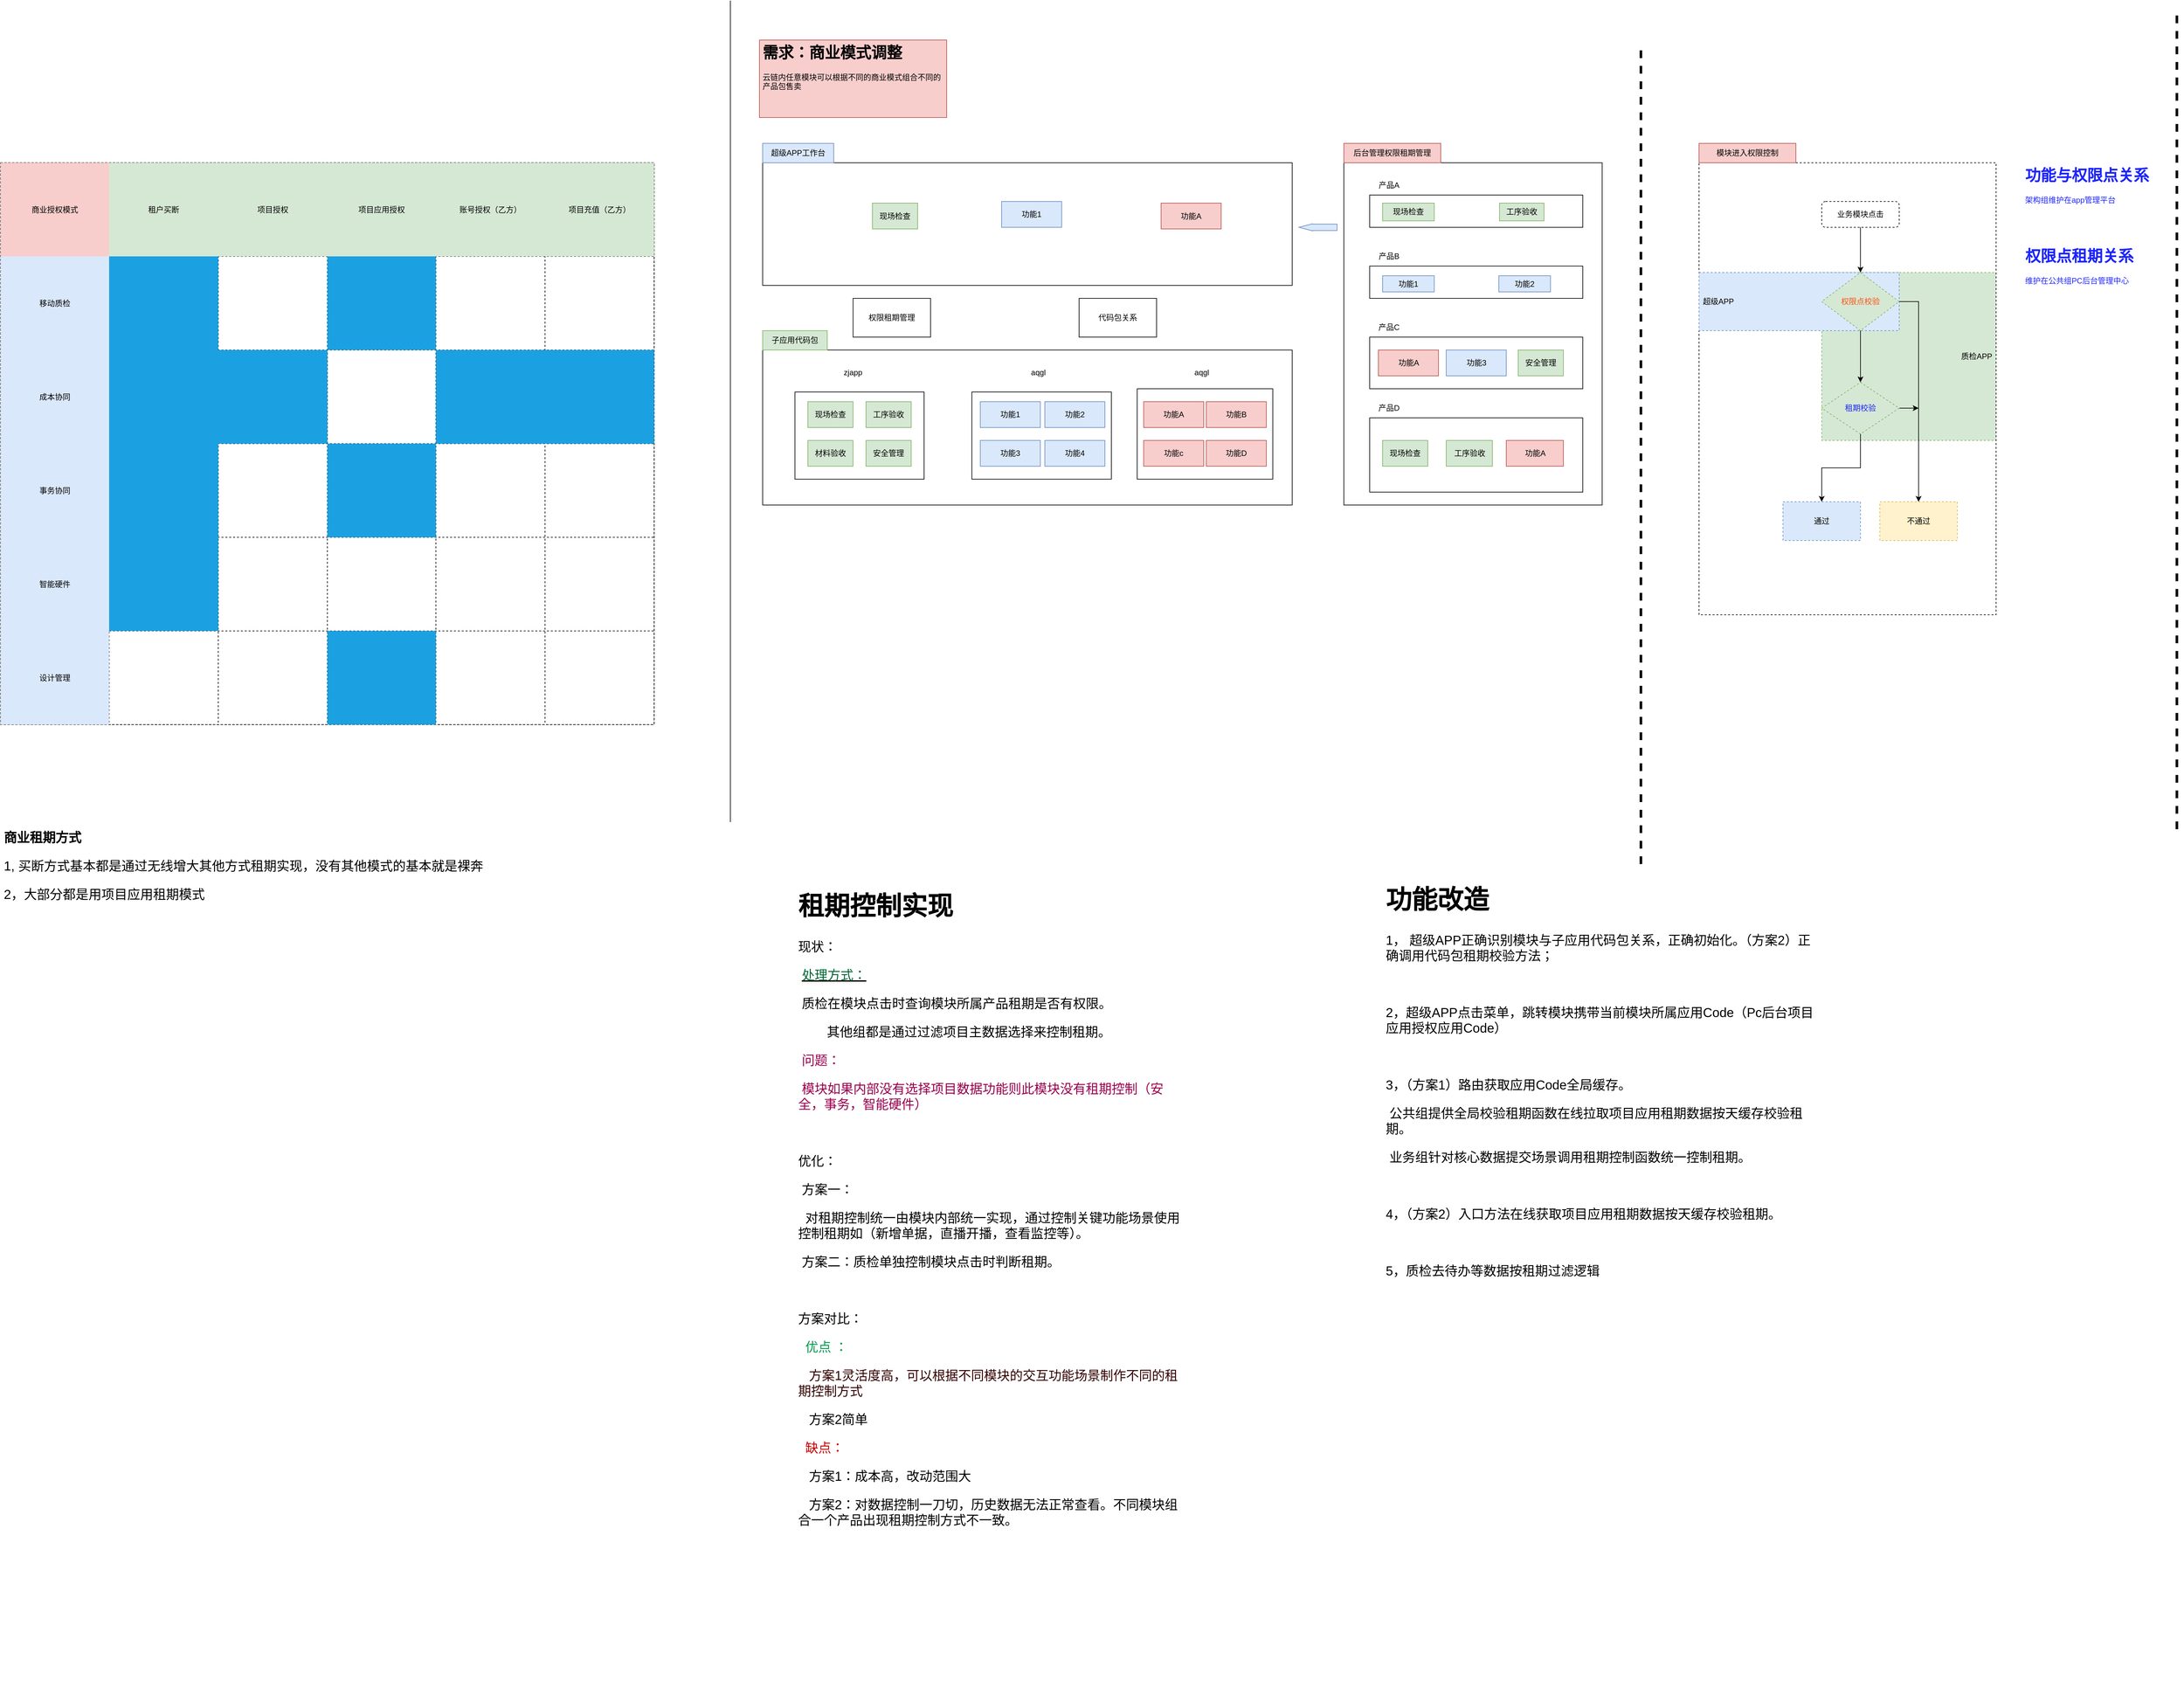 <mxfile version="20.0.1" type="github">
  <diagram id="58J7UtUzQZCF_PkD9B0w" name="Page-1">
    <mxGraphModel dx="3555" dy="2228" grid="1" gridSize="10" guides="1" tooltips="1" connect="1" arrows="1" fold="1" page="1" pageScale="1" pageWidth="827" pageHeight="1169" math="0" shadow="0">
      <root>
        <mxCell id="0" />
        <mxCell id="1" parent="0" />
        <mxCell id="WRquZUHTdEywoWlt4Oxa-1" value="" style="rounded=0;whiteSpace=wrap;html=1;fillColor=none;" parent="1" vertex="1">
          <mxGeometry x="30" y="200" width="820" height="190" as="geometry" />
        </mxCell>
        <mxCell id="WRquZUHTdEywoWlt4Oxa-2" value="" style="rounded=0;whiteSpace=wrap;html=1;fillColor=none;" parent="1" vertex="1">
          <mxGeometry x="30" y="490" width="820" height="240" as="geometry" />
        </mxCell>
        <mxCell id="WRquZUHTdEywoWlt4Oxa-3" value="超级APP工作台" style="text;html=1;strokeColor=#6c8ebf;fillColor=#dae8fc;align=center;verticalAlign=middle;whiteSpace=wrap;rounded=0;" parent="1" vertex="1">
          <mxGeometry x="30" y="170" width="110" height="30" as="geometry" />
        </mxCell>
        <mxCell id="WRquZUHTdEywoWlt4Oxa-4" value="子应用代码包" style="text;html=1;strokeColor=#82b366;fillColor=#d5e8d4;align=center;verticalAlign=middle;whiteSpace=wrap;rounded=0;" parent="1" vertex="1">
          <mxGeometry x="30" y="460" width="100" height="30" as="geometry" />
        </mxCell>
        <mxCell id="WRquZUHTdEywoWlt4Oxa-5" value="" style="rounded=0;whiteSpace=wrap;html=1;fillColor=none;" parent="1" vertex="1">
          <mxGeometry x="80" y="555" width="200" height="135" as="geometry" />
        </mxCell>
        <mxCell id="WRquZUHTdEywoWlt4Oxa-6" value="" style="rounded=0;whiteSpace=wrap;html=1;fillColor=none;" parent="1" vertex="1">
          <mxGeometry x="354" y="555" width="216" height="135" as="geometry" />
        </mxCell>
        <mxCell id="WRquZUHTdEywoWlt4Oxa-7" value="" style="rounded=0;whiteSpace=wrap;html=1;fillColor=none;" parent="1" vertex="1">
          <mxGeometry x="610" y="550" width="210" height="140" as="geometry" />
        </mxCell>
        <mxCell id="WRquZUHTdEywoWlt4Oxa-8" value="zjapp" style="text;html=1;strokeColor=none;fillColor=none;align=center;verticalAlign=middle;whiteSpace=wrap;rounded=0;" parent="1" vertex="1">
          <mxGeometry x="140" y="510" width="60" height="30" as="geometry" />
        </mxCell>
        <mxCell id="WRquZUHTdEywoWlt4Oxa-10" value="aqgl" style="text;html=1;strokeColor=none;fillColor=none;align=center;verticalAlign=middle;whiteSpace=wrap;rounded=0;" parent="1" vertex="1">
          <mxGeometry x="427" y="510" width="60" height="30" as="geometry" />
        </mxCell>
        <mxCell id="WRquZUHTdEywoWlt4Oxa-11" value="现场检查" style="rounded=0;whiteSpace=wrap;html=1;fillColor=#d5e8d4;strokeColor=#82b366;" parent="1" vertex="1">
          <mxGeometry x="100" y="570" width="70" height="40" as="geometry" />
        </mxCell>
        <mxCell id="WRquZUHTdEywoWlt4Oxa-12" value="工序验收" style="rounded=0;whiteSpace=wrap;html=1;fillColor=#d5e8d4;strokeColor=#82b366;" parent="1" vertex="1">
          <mxGeometry x="190" y="570" width="70" height="40" as="geometry" />
        </mxCell>
        <mxCell id="WRquZUHTdEywoWlt4Oxa-13" value="材料验收" style="rounded=0;whiteSpace=wrap;html=1;fillColor=#d5e8d4;strokeColor=#82b366;" parent="1" vertex="1">
          <mxGeometry x="100" y="630" width="70" height="40" as="geometry" />
        </mxCell>
        <mxCell id="WRquZUHTdEywoWlt4Oxa-14" value="安全管理" style="rounded=0;whiteSpace=wrap;html=1;fillColor=#d5e8d4;strokeColor=#82b366;" parent="1" vertex="1">
          <mxGeometry x="190" y="630" width="70" height="40" as="geometry" />
        </mxCell>
        <mxCell id="WRquZUHTdEywoWlt4Oxa-15" value="aqgl" style="text;html=1;strokeColor=none;fillColor=none;align=center;verticalAlign=middle;whiteSpace=wrap;rounded=0;" parent="1" vertex="1">
          <mxGeometry x="680" y="510" width="60" height="30" as="geometry" />
        </mxCell>
        <mxCell id="WRquZUHTdEywoWlt4Oxa-16" value="功能1" style="rounded=0;whiteSpace=wrap;html=1;fillColor=#dae8fc;strokeColor=#6c8ebf;" parent="1" vertex="1">
          <mxGeometry x="367" y="570" width="93" height="40" as="geometry" />
        </mxCell>
        <mxCell id="WRquZUHTdEywoWlt4Oxa-17" value="功能2" style="rounded=0;whiteSpace=wrap;html=1;fillColor=#dae8fc;strokeColor=#6c8ebf;" parent="1" vertex="1">
          <mxGeometry x="467" y="570" width="93" height="40" as="geometry" />
        </mxCell>
        <mxCell id="WRquZUHTdEywoWlt4Oxa-18" value="功能3" style="rounded=0;whiteSpace=wrap;html=1;fillColor=#dae8fc;strokeColor=#6c8ebf;" parent="1" vertex="1">
          <mxGeometry x="367" y="630" width="93" height="40" as="geometry" />
        </mxCell>
        <mxCell id="WRquZUHTdEywoWlt4Oxa-19" value="功能4" style="rounded=0;whiteSpace=wrap;html=1;fillColor=#dae8fc;strokeColor=#6c8ebf;" parent="1" vertex="1">
          <mxGeometry x="467" y="630" width="93" height="40" as="geometry" />
        </mxCell>
        <mxCell id="WRquZUHTdEywoWlt4Oxa-20" value="功能A" style="rounded=0;whiteSpace=wrap;html=1;fillColor=#f8cecc;strokeColor=#b85450;" parent="1" vertex="1">
          <mxGeometry x="620" y="570" width="93" height="40" as="geometry" />
        </mxCell>
        <mxCell id="WRquZUHTdEywoWlt4Oxa-21" value="功能B" style="rounded=0;whiteSpace=wrap;html=1;fillColor=#f8cecc;strokeColor=#b85450;" parent="1" vertex="1">
          <mxGeometry x="717" y="570" width="93" height="40" as="geometry" />
        </mxCell>
        <mxCell id="WRquZUHTdEywoWlt4Oxa-22" value="功能c" style="rounded=0;whiteSpace=wrap;html=1;fillColor=#f8cecc;strokeColor=#b85450;" parent="1" vertex="1">
          <mxGeometry x="620" y="630" width="93" height="40" as="geometry" />
        </mxCell>
        <mxCell id="WRquZUHTdEywoWlt4Oxa-23" value="功能D" style="rounded=0;whiteSpace=wrap;html=1;fillColor=#f8cecc;strokeColor=#b85450;" parent="1" vertex="1">
          <mxGeometry x="717" y="630" width="93" height="40" as="geometry" />
        </mxCell>
        <mxCell id="WRquZUHTdEywoWlt4Oxa-24" value="" style="rounded=0;whiteSpace=wrap;html=1;fillColor=none;" parent="1" vertex="1">
          <mxGeometry x="930" y="200" width="400" height="530" as="geometry" />
        </mxCell>
        <mxCell id="WRquZUHTdEywoWlt4Oxa-25" value="后台管理权限租期管理" style="text;html=1;strokeColor=#b85450;fillColor=#f8cecc;align=center;verticalAlign=middle;whiteSpace=wrap;rounded=0;" parent="1" vertex="1">
          <mxGeometry x="930" y="170" width="150" height="30" as="geometry" />
        </mxCell>
        <mxCell id="WRquZUHTdEywoWlt4Oxa-26" value="" style="rounded=0;whiteSpace=wrap;html=1;fillColor=none;" parent="1" vertex="1">
          <mxGeometry x="970" y="250" width="330" height="50" as="geometry" />
        </mxCell>
        <mxCell id="WRquZUHTdEywoWlt4Oxa-27" value="产品A" style="text;html=1;strokeColor=none;fillColor=none;align=center;verticalAlign=middle;whiteSpace=wrap;rounded=0;" parent="1" vertex="1">
          <mxGeometry x="970" y="220" width="60" height="30" as="geometry" />
        </mxCell>
        <mxCell id="WRquZUHTdEywoWlt4Oxa-28" value="现场检查" style="rounded=0;whiteSpace=wrap;html=1;fillColor=#d5e8d4;strokeColor=#82b366;" parent="1" vertex="1">
          <mxGeometry x="990" y="262.5" width="80" height="27.5" as="geometry" />
        </mxCell>
        <mxCell id="WRquZUHTdEywoWlt4Oxa-29" value="工序验收" style="rounded=0;whiteSpace=wrap;html=1;fillColor=#d5e8d4;strokeColor=#82b366;" parent="1" vertex="1">
          <mxGeometry x="1171" y="262.5" width="69" height="27.5" as="geometry" />
        </mxCell>
        <mxCell id="WRquZUHTdEywoWlt4Oxa-30" value="" style="rounded=0;whiteSpace=wrap;html=1;fillColor=none;" parent="1" vertex="1">
          <mxGeometry x="970" y="360" width="330" height="50" as="geometry" />
        </mxCell>
        <mxCell id="WRquZUHTdEywoWlt4Oxa-31" value="产品B" style="text;html=1;strokeColor=none;fillColor=none;align=center;verticalAlign=middle;whiteSpace=wrap;rounded=0;" parent="1" vertex="1">
          <mxGeometry x="970" y="330" width="60" height="30" as="geometry" />
        </mxCell>
        <mxCell id="WRquZUHTdEywoWlt4Oxa-33" value="功能1" style="rounded=0;whiteSpace=wrap;html=1;fillColor=#dae8fc;strokeColor=#6c8ebf;" parent="1" vertex="1">
          <mxGeometry x="990" y="375" width="80" height="25" as="geometry" />
        </mxCell>
        <mxCell id="WRquZUHTdEywoWlt4Oxa-34" value="功能2" style="rounded=0;whiteSpace=wrap;html=1;fillColor=#dae8fc;strokeColor=#6c8ebf;" parent="1" vertex="1">
          <mxGeometry x="1170" y="375" width="80" height="25" as="geometry" />
        </mxCell>
        <mxCell id="WRquZUHTdEywoWlt4Oxa-35" value="" style="rounded=0;whiteSpace=wrap;html=1;fillColor=none;" parent="1" vertex="1">
          <mxGeometry x="970" y="470" width="330" height="80" as="geometry" />
        </mxCell>
        <mxCell id="WRquZUHTdEywoWlt4Oxa-36" value="产品C" style="text;html=1;strokeColor=none;fillColor=none;align=center;verticalAlign=middle;whiteSpace=wrap;rounded=0;" parent="1" vertex="1">
          <mxGeometry x="970" y="440" width="60" height="30" as="geometry" />
        </mxCell>
        <mxCell id="WRquZUHTdEywoWlt4Oxa-37" value="功能A" style="rounded=0;whiteSpace=wrap;html=1;fillColor=#f8cecc;strokeColor=#b85450;" parent="1" vertex="1">
          <mxGeometry x="983.5" y="490" width="93" height="40" as="geometry" />
        </mxCell>
        <mxCell id="WRquZUHTdEywoWlt4Oxa-38" value="功能3" style="rounded=0;whiteSpace=wrap;html=1;fillColor=#dae8fc;strokeColor=#6c8ebf;" parent="1" vertex="1">
          <mxGeometry x="1088.5" y="490" width="93" height="40" as="geometry" />
        </mxCell>
        <mxCell id="WRquZUHTdEywoWlt4Oxa-39" value="安全管理" style="rounded=0;whiteSpace=wrap;html=1;fillColor=#d5e8d4;strokeColor=#82b366;" parent="1" vertex="1">
          <mxGeometry x="1200" y="490" width="70" height="40" as="geometry" />
        </mxCell>
        <mxCell id="WRquZUHTdEywoWlt4Oxa-40" value="" style="rounded=0;whiteSpace=wrap;html=1;fillColor=none;" parent="1" vertex="1">
          <mxGeometry x="970" y="595" width="330" height="115" as="geometry" />
        </mxCell>
        <mxCell id="WRquZUHTdEywoWlt4Oxa-41" value="产品D" style="text;html=1;strokeColor=none;fillColor=none;align=center;verticalAlign=middle;whiteSpace=wrap;rounded=0;" parent="1" vertex="1">
          <mxGeometry x="970" y="565" width="60" height="30" as="geometry" />
        </mxCell>
        <mxCell id="WRquZUHTdEywoWlt4Oxa-42" value="现场检查" style="rounded=0;whiteSpace=wrap;html=1;fillColor=#d5e8d4;strokeColor=#82b366;" parent="1" vertex="1">
          <mxGeometry x="990" y="630" width="70" height="40" as="geometry" />
        </mxCell>
        <mxCell id="WRquZUHTdEywoWlt4Oxa-43" value="工序验收" style="rounded=0;whiteSpace=wrap;html=1;fillColor=#d5e8d4;strokeColor=#82b366;" parent="1" vertex="1">
          <mxGeometry x="1088.5" y="630" width="71.5" height="40" as="geometry" />
        </mxCell>
        <mxCell id="WRquZUHTdEywoWlt4Oxa-44" value="功能A" style="rounded=0;whiteSpace=wrap;html=1;fillColor=#f8cecc;strokeColor=#b85450;" parent="1" vertex="1">
          <mxGeometry x="1181.5" y="630" width="88.5" height="40" as="geometry" />
        </mxCell>
        <mxCell id="WRquZUHTdEywoWlt4Oxa-45" value="权限租期管理" style="rounded=0;whiteSpace=wrap;html=1;fillColor=none;" parent="1" vertex="1">
          <mxGeometry x="170" y="410" width="120" height="60" as="geometry" />
        </mxCell>
        <mxCell id="WRquZUHTdEywoWlt4Oxa-46" value="代码包关系" style="rounded=0;whiteSpace=wrap;html=1;fillColor=none;" parent="1" vertex="1">
          <mxGeometry x="520" y="410" width="120" height="60" as="geometry" />
        </mxCell>
        <mxCell id="GMOqWqYyxA2CYEvHgloC-14" value="&lt;h1&gt;功能与权限点关系&lt;/h1&gt;&lt;p&gt;架构组维护在app管理平台&lt;/p&gt;" style="text;html=1;strokeColor=none;fillColor=none;spacing=5;spacingTop=-20;whiteSpace=wrap;overflow=hidden;rounded=0;dashed=1;fontColor=#1C24FF;" parent="1" vertex="1">
          <mxGeometry x="1980" y="200" width="250" height="120" as="geometry" />
        </mxCell>
        <mxCell id="GMOqWqYyxA2CYEvHgloC-15" value="&lt;h1&gt;权限点租期关系&lt;/h1&gt;&lt;p&gt;维护在公共组PC后台管理中心&lt;/p&gt;" style="text;html=1;strokeColor=none;fillColor=none;spacing=5;spacingTop=-20;whiteSpace=wrap;overflow=hidden;rounded=0;dashed=1;fontColor=#1C24FF;" parent="1" vertex="1">
          <mxGeometry x="1980" y="325" width="250" height="120" as="geometry" />
        </mxCell>
        <mxCell id="MbF_tQ219azOvAXxZ7R1-2" value="&lt;h1&gt;需求：商业模式调整&lt;/h1&gt;&lt;p&gt;云链内任意模块可以根据不同的商业模式组合不同的产品包售卖&lt;/p&gt;" style="text;html=1;strokeColor=#b85450;fillColor=#f8cecc;spacing=5;spacingTop=-20;whiteSpace=wrap;overflow=hidden;rounded=0;" vertex="1" parent="1">
          <mxGeometry x="25" y="10" width="290" height="120" as="geometry" />
        </mxCell>
        <mxCell id="MbF_tQ219azOvAXxZ7R1-3" value="" style="endArrow=none;html=1;rounded=0;" edge="1" parent="1">
          <mxGeometry width="50" height="50" relative="1" as="geometry">
            <mxPoint x="-20" y="1221" as="sourcePoint" />
            <mxPoint x="-20" y="-51" as="targetPoint" />
          </mxGeometry>
        </mxCell>
        <mxCell id="MbF_tQ219azOvAXxZ7R1-4" value="现场检查" style="rounded=0;whiteSpace=wrap;html=1;fillColor=#d5e8d4;strokeColor=#82b366;" vertex="1" parent="1">
          <mxGeometry x="200" y="262.5" width="70" height="40" as="geometry" />
        </mxCell>
        <mxCell id="MbF_tQ219azOvAXxZ7R1-5" value="功能1" style="rounded=0;whiteSpace=wrap;html=1;fillColor=#dae8fc;strokeColor=#6c8ebf;" vertex="1" parent="1">
          <mxGeometry x="400" y="260" width="93" height="40" as="geometry" />
        </mxCell>
        <mxCell id="MbF_tQ219azOvAXxZ7R1-6" value="功能A" style="rounded=0;whiteSpace=wrap;html=1;fillColor=#f8cecc;strokeColor=#b85450;" vertex="1" parent="1">
          <mxGeometry x="647" y="262.5" width="93" height="40" as="geometry" />
        </mxCell>
        <mxCell id="MbF_tQ219azOvAXxZ7R1-7" value="" style="shape=flexArrow;endArrow=classic;html=1;rounded=0;endWidth=0;endSize=6.67;fillColor=#dae8fc;strokeColor=#6c8ebf;" edge="1" parent="1">
          <mxGeometry width="50" height="50" relative="1" as="geometry">
            <mxPoint x="920" y="300" as="sourcePoint" />
            <mxPoint x="860" y="300" as="targetPoint" />
          </mxGeometry>
        </mxCell>
        <mxCell id="MbF_tQ219azOvAXxZ7R1-8" value="" style="group" vertex="1" connectable="0" parent="1">
          <mxGeometry x="1500" y="200" width="460" height="700" as="geometry" />
        </mxCell>
        <mxCell id="MbF_tQ219azOvAXxZ7R1-18" value="" style="rounded=0;whiteSpace=wrap;html=1;dashed=1;fillColor=#d5e8d4;strokeColor=#82b366;" vertex="1" parent="MbF_tQ219azOvAXxZ7R1-8">
          <mxGeometry x="170" y="170" width="270" height="260" as="geometry" />
        </mxCell>
        <mxCell id="GMOqWqYyxA2CYEvHgloC-1" value="" style="rounded=0;whiteSpace=wrap;html=1;dashed=1;fillColor=none;" parent="MbF_tQ219azOvAXxZ7R1-8" vertex="1">
          <mxGeometry x="-20" width="460" height="700" as="geometry" />
        </mxCell>
        <mxCell id="MbF_tQ219azOvAXxZ7R1-16" value="" style="rounded=0;whiteSpace=wrap;html=1;dashed=1;fillColor=#dae8fc;strokeColor=#6c8ebf;" vertex="1" parent="MbF_tQ219azOvAXxZ7R1-8">
          <mxGeometry x="-20" y="170" width="310" height="90" as="geometry" />
        </mxCell>
        <mxCell id="GMOqWqYyxA2CYEvHgloC-2" value="业务模块点击" style="rounded=1;whiteSpace=wrap;html=1;dashed=1;fillColor=none;" parent="MbF_tQ219azOvAXxZ7R1-8" vertex="1">
          <mxGeometry x="170" y="60" width="120" height="40" as="geometry" />
        </mxCell>
        <mxCell id="GMOqWqYyxA2CYEvHgloC-3" value="权限点校验" style="rhombus;whiteSpace=wrap;html=1;dashed=1;fillColor=#d5e8d4;strokeColor=#82b366;fontColor=#FF5112;" parent="MbF_tQ219azOvAXxZ7R1-8" vertex="1">
          <mxGeometry x="170" y="170" width="120" height="90" as="geometry" />
        </mxCell>
        <mxCell id="GMOqWqYyxA2CYEvHgloC-7" style="edgeStyle=orthogonalEdgeStyle;rounded=0;orthogonalLoop=1;jettySize=auto;html=1;fontColor=#1C24FF;" parent="MbF_tQ219azOvAXxZ7R1-8" source="GMOqWqYyxA2CYEvHgloC-2" target="GMOqWqYyxA2CYEvHgloC-3" edge="1">
          <mxGeometry relative="1" as="geometry" />
        </mxCell>
        <mxCell id="GMOqWqYyxA2CYEvHgloC-12" style="edgeStyle=orthogonalEdgeStyle;rounded=0;orthogonalLoop=1;jettySize=auto;html=1;fontColor=#1C24FF;" parent="MbF_tQ219azOvAXxZ7R1-8" source="GMOqWqYyxA2CYEvHgloC-4" edge="1">
          <mxGeometry relative="1" as="geometry">
            <mxPoint x="320" y="380" as="targetPoint" />
          </mxGeometry>
        </mxCell>
        <mxCell id="GMOqWqYyxA2CYEvHgloC-4" value="租期校验" style="rhombus;whiteSpace=wrap;html=1;dashed=1;fillColor=#d5e8d4;strokeColor=#82b366;fontColor=#1C24FF;" parent="MbF_tQ219azOvAXxZ7R1-8" vertex="1">
          <mxGeometry x="170" y="340" width="120" height="80" as="geometry" />
        </mxCell>
        <mxCell id="GMOqWqYyxA2CYEvHgloC-11" style="edgeStyle=orthogonalEdgeStyle;rounded=0;orthogonalLoop=1;jettySize=auto;html=1;fontColor=#1C24FF;" parent="MbF_tQ219azOvAXxZ7R1-8" source="GMOqWqYyxA2CYEvHgloC-3" target="GMOqWqYyxA2CYEvHgloC-4" edge="1">
          <mxGeometry relative="1" as="geometry" />
        </mxCell>
        <mxCell id="GMOqWqYyxA2CYEvHgloC-5" value="通过" style="rounded=0;whiteSpace=wrap;html=1;dashed=1;fillColor=#dae8fc;strokeColor=#6c8ebf;" parent="MbF_tQ219azOvAXxZ7R1-8" vertex="1">
          <mxGeometry x="110" y="525" width="120" height="60" as="geometry" />
        </mxCell>
        <mxCell id="GMOqWqYyxA2CYEvHgloC-13" style="edgeStyle=orthogonalEdgeStyle;rounded=0;orthogonalLoop=1;jettySize=auto;html=1;entryX=0.5;entryY=0;entryDx=0;entryDy=0;fontColor=#1C24FF;" parent="MbF_tQ219azOvAXxZ7R1-8" source="GMOqWqYyxA2CYEvHgloC-4" target="GMOqWqYyxA2CYEvHgloC-5" edge="1">
          <mxGeometry relative="1" as="geometry" />
        </mxCell>
        <mxCell id="GMOqWqYyxA2CYEvHgloC-6" value="不通过" style="rounded=0;whiteSpace=wrap;html=1;dashed=1;fillColor=#fff2cc;strokeColor=#d6b656;" parent="MbF_tQ219azOvAXxZ7R1-8" vertex="1">
          <mxGeometry x="260" y="525" width="120" height="60" as="geometry" />
        </mxCell>
        <mxCell id="GMOqWqYyxA2CYEvHgloC-10" style="edgeStyle=orthogonalEdgeStyle;rounded=0;orthogonalLoop=1;jettySize=auto;html=1;entryX=0.5;entryY=0;entryDx=0;entryDy=0;fontColor=#1C24FF;exitX=1;exitY=0.5;exitDx=0;exitDy=0;" parent="MbF_tQ219azOvAXxZ7R1-8" source="GMOqWqYyxA2CYEvHgloC-3" target="GMOqWqYyxA2CYEvHgloC-6" edge="1">
          <mxGeometry relative="1" as="geometry">
            <Array as="points">
              <mxPoint x="320" y="215" />
            </Array>
          </mxGeometry>
        </mxCell>
        <mxCell id="MbF_tQ219azOvAXxZ7R1-19" value="质检APP" style="text;html=1;strokeColor=none;fillColor=none;align=center;verticalAlign=middle;whiteSpace=wrap;rounded=0;dashed=1;" vertex="1" parent="MbF_tQ219azOvAXxZ7R1-8">
          <mxGeometry x="380" y="285" width="60" height="30" as="geometry" />
        </mxCell>
        <mxCell id="MbF_tQ219azOvAXxZ7R1-9" value="" style="endArrow=none;html=1;rounded=0;strokeWidth=4;dashed=1;" edge="1" parent="1">
          <mxGeometry width="50" height="50" relative="1" as="geometry">
            <mxPoint x="1390" y="1286" as="sourcePoint" />
            <mxPoint x="1390" y="14" as="targetPoint" />
          </mxGeometry>
        </mxCell>
        <mxCell id="MbF_tQ219azOvAXxZ7R1-10" value="模块进入权限控制" style="text;html=1;strokeColor=#b85450;fillColor=#f8cecc;align=center;verticalAlign=middle;whiteSpace=wrap;rounded=0;" vertex="1" parent="1">
          <mxGeometry x="1480" y="170" width="150" height="30" as="geometry" />
        </mxCell>
        <mxCell id="MbF_tQ219azOvAXxZ7R1-11" value="" style="endArrow=none;html=1;rounded=0;strokeWidth=4;dashed=1;" edge="1" parent="1">
          <mxGeometry width="50" height="50" relative="1" as="geometry">
            <mxPoint x="2220" y="1232" as="sourcePoint" />
            <mxPoint x="2220" y="-40" as="targetPoint" />
          </mxGeometry>
        </mxCell>
        <mxCell id="MbF_tQ219azOvAXxZ7R1-17" value="超级APP" style="text;html=1;strokeColor=none;fillColor=none;align=center;verticalAlign=middle;whiteSpace=wrap;rounded=0;dashed=1;" vertex="1" parent="1">
          <mxGeometry x="1480" y="400" width="60" height="30" as="geometry" />
        </mxCell>
        <mxCell id="MbF_tQ219azOvAXxZ7R1-109" value="" style="shape=table;startSize=0;container=1;collapsible=0;childLayout=tableLayout;dashed=1;fillColor=none;" vertex="1" parent="1">
          <mxGeometry x="-1150" y="200" width="1012" height="870" as="geometry" />
        </mxCell>
        <mxCell id="MbF_tQ219azOvAXxZ7R1-110" value="" style="shape=tableRow;horizontal=0;startSize=0;swimlaneHead=0;swimlaneBody=0;top=0;left=0;bottom=0;right=0;collapsible=0;dropTarget=0;fillColor=none;points=[[0,0.5],[1,0.5]];portConstraint=eastwest;dashed=1;" vertex="1" parent="MbF_tQ219azOvAXxZ7R1-109">
          <mxGeometry width="1012" height="145" as="geometry" />
        </mxCell>
        <mxCell id="MbF_tQ219azOvAXxZ7R1-111" value="商业授权模式" style="shape=partialRectangle;html=1;whiteSpace=wrap;connectable=0;overflow=hidden;fillColor=#f8cecc;top=0;left=0;bottom=0;right=0;pointerEvents=1;dashed=1;strokeColor=#b85450;" vertex="1" parent="MbF_tQ219azOvAXxZ7R1-110">
          <mxGeometry width="168" height="145" as="geometry">
            <mxRectangle width="168" height="145" as="alternateBounds" />
          </mxGeometry>
        </mxCell>
        <mxCell id="MbF_tQ219azOvAXxZ7R1-112" value="租户买断" style="shape=partialRectangle;html=1;whiteSpace=wrap;connectable=0;overflow=hidden;fillColor=#d5e8d4;top=0;left=0;bottom=0;right=0;pointerEvents=1;dashed=1;strokeColor=#82b366;" vertex="1" parent="MbF_tQ219azOvAXxZ7R1-110">
          <mxGeometry x="168" width="169" height="145" as="geometry">
            <mxRectangle width="169" height="145" as="alternateBounds" />
          </mxGeometry>
        </mxCell>
        <mxCell id="MbF_tQ219azOvAXxZ7R1-113" value="项目授权" style="shape=partialRectangle;html=1;whiteSpace=wrap;connectable=0;overflow=hidden;fillColor=#d5e8d4;top=0;left=0;bottom=0;right=0;pointerEvents=1;dashed=1;strokeColor=#82b366;" vertex="1" parent="MbF_tQ219azOvAXxZ7R1-110">
          <mxGeometry x="337" width="169" height="145" as="geometry">
            <mxRectangle width="169" height="145" as="alternateBounds" />
          </mxGeometry>
        </mxCell>
        <mxCell id="MbF_tQ219azOvAXxZ7R1-114" value="项目应用授权" style="shape=partialRectangle;html=1;whiteSpace=wrap;connectable=0;overflow=hidden;fillColor=#d5e8d4;top=0;left=0;bottom=0;right=0;pointerEvents=1;dashed=1;strokeColor=#82b366;" vertex="1" parent="MbF_tQ219azOvAXxZ7R1-110">
          <mxGeometry x="506" width="168" height="145" as="geometry">
            <mxRectangle width="168" height="145" as="alternateBounds" />
          </mxGeometry>
        </mxCell>
        <mxCell id="MbF_tQ219azOvAXxZ7R1-217" value="账号授权（乙方）" style="shape=partialRectangle;html=1;whiteSpace=wrap;connectable=0;overflow=hidden;fillColor=#d5e8d4;top=0;left=0;bottom=0;right=0;pointerEvents=1;dashed=1;strokeColor=#82b366;" vertex="1" parent="MbF_tQ219azOvAXxZ7R1-110">
          <mxGeometry x="674" width="169" height="145" as="geometry">
            <mxRectangle width="169" height="145" as="alternateBounds" />
          </mxGeometry>
        </mxCell>
        <mxCell id="MbF_tQ219azOvAXxZ7R1-115" value="项目充值（乙方）" style="shape=partialRectangle;html=1;whiteSpace=wrap;connectable=0;overflow=hidden;fillColor=#d5e8d4;top=0;left=0;bottom=0;right=0;pointerEvents=1;dashed=1;strokeColor=#82b366;" vertex="1" parent="MbF_tQ219azOvAXxZ7R1-110">
          <mxGeometry x="843" width="169" height="145" as="geometry">
            <mxRectangle width="169" height="145" as="alternateBounds" />
          </mxGeometry>
        </mxCell>
        <mxCell id="MbF_tQ219azOvAXxZ7R1-117" value="" style="shape=tableRow;horizontal=0;startSize=0;swimlaneHead=0;swimlaneBody=0;top=0;left=0;bottom=0;right=0;collapsible=0;dropTarget=0;fillColor=none;points=[[0,0.5],[1,0.5]];portConstraint=eastwest;dashed=1;" vertex="1" parent="MbF_tQ219azOvAXxZ7R1-109">
          <mxGeometry y="145" width="1012" height="145" as="geometry" />
        </mxCell>
        <mxCell id="MbF_tQ219azOvAXxZ7R1-118" value="移动质检" style="shape=partialRectangle;html=1;whiteSpace=wrap;connectable=0;overflow=hidden;fillColor=#dae8fc;top=0;left=0;bottom=0;right=0;pointerEvents=1;strokeColor=#6c8ebf;" vertex="1" parent="MbF_tQ219azOvAXxZ7R1-117">
          <mxGeometry width="168" height="145" as="geometry">
            <mxRectangle width="168" height="145" as="alternateBounds" />
          </mxGeometry>
        </mxCell>
        <mxCell id="MbF_tQ219azOvAXxZ7R1-119" value="" style="shape=partialRectangle;html=1;whiteSpace=wrap;connectable=0;overflow=hidden;fillColor=#1ba1e2;top=0;left=0;bottom=0;right=0;pointerEvents=1;dashed=1;fontColor=#ffffff;strokeColor=#006EAF;" vertex="1" parent="MbF_tQ219azOvAXxZ7R1-117">
          <mxGeometry x="168" width="169" height="145" as="geometry">
            <mxRectangle width="169" height="145" as="alternateBounds" />
          </mxGeometry>
        </mxCell>
        <mxCell id="MbF_tQ219azOvAXxZ7R1-120" value="" style="shape=partialRectangle;html=1;whiteSpace=wrap;connectable=0;overflow=hidden;fillColor=none;top=0;left=0;bottom=0;right=0;pointerEvents=1;dashed=1;" vertex="1" parent="MbF_tQ219azOvAXxZ7R1-117">
          <mxGeometry x="337" width="169" height="145" as="geometry">
            <mxRectangle width="169" height="145" as="alternateBounds" />
          </mxGeometry>
        </mxCell>
        <mxCell id="MbF_tQ219azOvAXxZ7R1-121" value="" style="shape=partialRectangle;html=1;whiteSpace=wrap;connectable=0;overflow=hidden;fillColor=#1ba1e2;top=0;left=0;bottom=0;right=0;pointerEvents=1;dashed=1;fontColor=#ffffff;strokeColor=#006EAF;" vertex="1" parent="MbF_tQ219azOvAXxZ7R1-117">
          <mxGeometry x="506" width="168" height="145" as="geometry">
            <mxRectangle width="168" height="145" as="alternateBounds" />
          </mxGeometry>
        </mxCell>
        <mxCell id="MbF_tQ219azOvAXxZ7R1-218" style="shape=partialRectangle;html=1;whiteSpace=wrap;connectable=0;overflow=hidden;fillColor=none;top=0;left=0;bottom=0;right=0;pointerEvents=1;dashed=1;" vertex="1" parent="MbF_tQ219azOvAXxZ7R1-117">
          <mxGeometry x="674" width="169" height="145" as="geometry">
            <mxRectangle width="169" height="145" as="alternateBounds" />
          </mxGeometry>
        </mxCell>
        <mxCell id="MbF_tQ219azOvAXxZ7R1-122" value="" style="shape=partialRectangle;html=1;whiteSpace=wrap;connectable=0;overflow=hidden;fillColor=none;top=0;left=0;bottom=0;right=0;pointerEvents=1;dashed=1;" vertex="1" parent="MbF_tQ219azOvAXxZ7R1-117">
          <mxGeometry x="843" width="169" height="145" as="geometry">
            <mxRectangle width="169" height="145" as="alternateBounds" />
          </mxGeometry>
        </mxCell>
        <mxCell id="MbF_tQ219azOvAXxZ7R1-124" value="" style="shape=tableRow;horizontal=0;startSize=0;swimlaneHead=0;swimlaneBody=0;top=0;left=0;bottom=0;right=0;collapsible=0;dropTarget=0;fillColor=none;points=[[0,0.5],[1,0.5]];portConstraint=eastwest;dashed=1;" vertex="1" parent="MbF_tQ219azOvAXxZ7R1-109">
          <mxGeometry y="290" width="1012" height="145" as="geometry" />
        </mxCell>
        <mxCell id="MbF_tQ219azOvAXxZ7R1-125" value="成本协同" style="shape=partialRectangle;html=1;whiteSpace=wrap;connectable=0;overflow=hidden;fillColor=#dae8fc;top=0;left=0;bottom=0;right=0;pointerEvents=1;dashed=1;strokeColor=#6c8ebf;" vertex="1" parent="MbF_tQ219azOvAXxZ7R1-124">
          <mxGeometry width="168" height="145" as="geometry">
            <mxRectangle width="168" height="145" as="alternateBounds" />
          </mxGeometry>
        </mxCell>
        <mxCell id="MbF_tQ219azOvAXxZ7R1-126" value="" style="shape=partialRectangle;html=1;whiteSpace=wrap;connectable=0;overflow=hidden;fillColor=#1ba1e2;top=0;left=0;bottom=0;right=0;pointerEvents=1;dashed=1;fontColor=#ffffff;strokeColor=#006EAF;" vertex="1" parent="MbF_tQ219azOvAXxZ7R1-124">
          <mxGeometry x="168" width="169" height="145" as="geometry">
            <mxRectangle width="169" height="145" as="alternateBounds" />
          </mxGeometry>
        </mxCell>
        <mxCell id="MbF_tQ219azOvAXxZ7R1-127" value="" style="shape=partialRectangle;html=1;whiteSpace=wrap;connectable=0;overflow=hidden;fillColor=#1ba1e2;top=0;left=0;bottom=0;right=0;pointerEvents=1;dashed=1;fontColor=#ffffff;strokeColor=#006EAF;" vertex="1" parent="MbF_tQ219azOvAXxZ7R1-124">
          <mxGeometry x="337" width="169" height="145" as="geometry">
            <mxRectangle width="169" height="145" as="alternateBounds" />
          </mxGeometry>
        </mxCell>
        <mxCell id="MbF_tQ219azOvAXxZ7R1-128" value="" style="shape=partialRectangle;html=1;whiteSpace=wrap;connectable=0;overflow=hidden;fillColor=none;top=0;left=0;bottom=0;right=0;pointerEvents=1;dashed=1;" vertex="1" parent="MbF_tQ219azOvAXxZ7R1-124">
          <mxGeometry x="506" width="168" height="145" as="geometry">
            <mxRectangle width="168" height="145" as="alternateBounds" />
          </mxGeometry>
        </mxCell>
        <mxCell id="MbF_tQ219azOvAXxZ7R1-219" style="shape=partialRectangle;html=1;whiteSpace=wrap;connectable=0;overflow=hidden;fillColor=#1ba1e2;top=0;left=0;bottom=0;right=0;pointerEvents=1;dashed=1;fontColor=#ffffff;strokeColor=#006EAF;" vertex="1" parent="MbF_tQ219azOvAXxZ7R1-124">
          <mxGeometry x="674" width="169" height="145" as="geometry">
            <mxRectangle width="169" height="145" as="alternateBounds" />
          </mxGeometry>
        </mxCell>
        <mxCell id="MbF_tQ219azOvAXxZ7R1-129" value="" style="shape=partialRectangle;html=1;whiteSpace=wrap;connectable=0;overflow=hidden;fillColor=#1ba1e2;top=0;left=0;bottom=0;right=0;pointerEvents=1;dashed=1;fontColor=#ffffff;strokeColor=#006EAF;" vertex="1" parent="MbF_tQ219azOvAXxZ7R1-124">
          <mxGeometry x="843" width="169" height="145" as="geometry">
            <mxRectangle width="169" height="145" as="alternateBounds" />
          </mxGeometry>
        </mxCell>
        <mxCell id="MbF_tQ219azOvAXxZ7R1-131" value="" style="shape=tableRow;horizontal=0;startSize=0;swimlaneHead=0;swimlaneBody=0;top=0;left=0;bottom=0;right=0;collapsible=0;dropTarget=0;fillColor=none;points=[[0,0.5],[1,0.5]];portConstraint=eastwest;dashed=1;" vertex="1" parent="MbF_tQ219azOvAXxZ7R1-109">
          <mxGeometry y="435" width="1012" height="145" as="geometry" />
        </mxCell>
        <mxCell id="MbF_tQ219azOvAXxZ7R1-132" value="事务协同" style="shape=partialRectangle;html=1;whiteSpace=wrap;connectable=0;overflow=hidden;fillColor=#dae8fc;top=0;left=0;bottom=0;right=0;pointerEvents=1;dashed=1;strokeColor=#6c8ebf;" vertex="1" parent="MbF_tQ219azOvAXxZ7R1-131">
          <mxGeometry width="168" height="145" as="geometry">
            <mxRectangle width="168" height="145" as="alternateBounds" />
          </mxGeometry>
        </mxCell>
        <mxCell id="MbF_tQ219azOvAXxZ7R1-133" value="" style="shape=partialRectangle;html=1;whiteSpace=wrap;connectable=0;overflow=hidden;fillColor=#1ba1e2;top=0;left=0;bottom=0;right=0;pointerEvents=1;dashed=1;fontColor=#ffffff;strokeColor=#006EAF;" vertex="1" parent="MbF_tQ219azOvAXxZ7R1-131">
          <mxGeometry x="168" width="169" height="145" as="geometry">
            <mxRectangle width="169" height="145" as="alternateBounds" />
          </mxGeometry>
        </mxCell>
        <mxCell id="MbF_tQ219azOvAXxZ7R1-134" value="" style="shape=partialRectangle;html=1;whiteSpace=wrap;connectable=0;overflow=hidden;fillColor=none;top=0;left=0;bottom=0;right=0;pointerEvents=1;dashed=1;fontColor=#ffffff;strokeColor=#006EAF;" vertex="1" parent="MbF_tQ219azOvAXxZ7R1-131">
          <mxGeometry x="337" width="169" height="145" as="geometry">
            <mxRectangle width="169" height="145" as="alternateBounds" />
          </mxGeometry>
        </mxCell>
        <mxCell id="MbF_tQ219azOvAXxZ7R1-135" value="" style="shape=partialRectangle;html=1;whiteSpace=wrap;connectable=0;overflow=hidden;fillColor=#1ba1e2;top=0;left=0;bottom=0;right=0;pointerEvents=1;dashed=1;fontColor=#ffffff;strokeColor=#006EAF;" vertex="1" parent="MbF_tQ219azOvAXxZ7R1-131">
          <mxGeometry x="506" width="168" height="145" as="geometry">
            <mxRectangle width="168" height="145" as="alternateBounds" />
          </mxGeometry>
        </mxCell>
        <mxCell id="MbF_tQ219azOvAXxZ7R1-220" style="shape=partialRectangle;html=1;whiteSpace=wrap;connectable=0;overflow=hidden;fillColor=none;top=0;left=0;bottom=0;right=0;pointerEvents=1;dashed=1;" vertex="1" parent="MbF_tQ219azOvAXxZ7R1-131">
          <mxGeometry x="674" width="169" height="145" as="geometry">
            <mxRectangle width="169" height="145" as="alternateBounds" />
          </mxGeometry>
        </mxCell>
        <mxCell id="MbF_tQ219azOvAXxZ7R1-136" value="" style="shape=partialRectangle;html=1;whiteSpace=wrap;connectable=0;overflow=hidden;fillColor=none;top=0;left=0;bottom=0;right=0;pointerEvents=1;dashed=1;" vertex="1" parent="MbF_tQ219azOvAXxZ7R1-131">
          <mxGeometry x="843" width="169" height="145" as="geometry">
            <mxRectangle width="169" height="145" as="alternateBounds" />
          </mxGeometry>
        </mxCell>
        <mxCell id="MbF_tQ219azOvAXxZ7R1-138" value="" style="shape=tableRow;horizontal=0;startSize=0;swimlaneHead=0;swimlaneBody=0;top=0;left=0;bottom=0;right=0;collapsible=0;dropTarget=0;fillColor=none;points=[[0,0.5],[1,0.5]];portConstraint=eastwest;dashed=1;" vertex="1" parent="MbF_tQ219azOvAXxZ7R1-109">
          <mxGeometry y="580" width="1012" height="145" as="geometry" />
        </mxCell>
        <mxCell id="MbF_tQ219azOvAXxZ7R1-139" value="智能硬件" style="shape=partialRectangle;html=1;whiteSpace=wrap;connectable=0;overflow=hidden;fillColor=#dae8fc;top=0;left=0;bottom=0;right=0;pointerEvents=1;dashed=1;strokeColor=#6c8ebf;" vertex="1" parent="MbF_tQ219azOvAXxZ7R1-138">
          <mxGeometry width="168" height="145" as="geometry">
            <mxRectangle width="168" height="145" as="alternateBounds" />
          </mxGeometry>
        </mxCell>
        <mxCell id="MbF_tQ219azOvAXxZ7R1-140" value="" style="shape=partialRectangle;html=1;whiteSpace=wrap;connectable=0;overflow=hidden;fillColor=#1ba1e2;top=0;left=0;bottom=0;right=0;pointerEvents=1;dashed=1;fontColor=#ffffff;strokeColor=#006EAF;" vertex="1" parent="MbF_tQ219azOvAXxZ7R1-138">
          <mxGeometry x="168" width="169" height="145" as="geometry">
            <mxRectangle width="169" height="145" as="alternateBounds" />
          </mxGeometry>
        </mxCell>
        <mxCell id="MbF_tQ219azOvAXxZ7R1-141" value="" style="shape=partialRectangle;html=1;whiteSpace=wrap;connectable=0;overflow=hidden;fillColor=none;top=0;left=0;bottom=0;right=0;pointerEvents=1;dashed=1;" vertex="1" parent="MbF_tQ219azOvAXxZ7R1-138">
          <mxGeometry x="337" width="169" height="145" as="geometry">
            <mxRectangle width="169" height="145" as="alternateBounds" />
          </mxGeometry>
        </mxCell>
        <mxCell id="MbF_tQ219azOvAXxZ7R1-142" value="" style="shape=partialRectangle;html=1;whiteSpace=wrap;connectable=0;overflow=hidden;fillColor=none;top=0;left=0;bottom=0;right=0;pointerEvents=1;dashed=1;" vertex="1" parent="MbF_tQ219azOvAXxZ7R1-138">
          <mxGeometry x="506" width="168" height="145" as="geometry">
            <mxRectangle width="168" height="145" as="alternateBounds" />
          </mxGeometry>
        </mxCell>
        <mxCell id="MbF_tQ219azOvAXxZ7R1-221" style="shape=partialRectangle;html=1;whiteSpace=wrap;connectable=0;overflow=hidden;fillColor=none;top=0;left=0;bottom=0;right=0;pointerEvents=1;dashed=1;" vertex="1" parent="MbF_tQ219azOvAXxZ7R1-138">
          <mxGeometry x="674" width="169" height="145" as="geometry">
            <mxRectangle width="169" height="145" as="alternateBounds" />
          </mxGeometry>
        </mxCell>
        <mxCell id="MbF_tQ219azOvAXxZ7R1-143" value="" style="shape=partialRectangle;html=1;whiteSpace=wrap;connectable=0;overflow=hidden;fillColor=none;top=0;left=0;bottom=0;right=0;pointerEvents=1;dashed=1;" vertex="1" parent="MbF_tQ219azOvAXxZ7R1-138">
          <mxGeometry x="843" width="169" height="145" as="geometry">
            <mxRectangle width="169" height="145" as="alternateBounds" />
          </mxGeometry>
        </mxCell>
        <mxCell id="MbF_tQ219azOvAXxZ7R1-145" value="" style="shape=tableRow;horizontal=0;startSize=0;swimlaneHead=0;swimlaneBody=0;top=0;left=0;bottom=0;right=0;collapsible=0;dropTarget=0;fillColor=none;points=[[0,0.5],[1,0.5]];portConstraint=eastwest;dashed=1;" vertex="1" parent="MbF_tQ219azOvAXxZ7R1-109">
          <mxGeometry y="725" width="1012" height="145" as="geometry" />
        </mxCell>
        <mxCell id="MbF_tQ219azOvAXxZ7R1-146" value="设计管理" style="shape=partialRectangle;html=1;whiteSpace=wrap;connectable=0;overflow=hidden;fillColor=#dae8fc;top=0;left=0;bottom=0;right=0;pointerEvents=1;dashed=1;strokeColor=#6c8ebf;" vertex="1" parent="MbF_tQ219azOvAXxZ7R1-145">
          <mxGeometry width="168" height="145" as="geometry">
            <mxRectangle width="168" height="145" as="alternateBounds" />
          </mxGeometry>
        </mxCell>
        <mxCell id="MbF_tQ219azOvAXxZ7R1-147" value="" style="shape=partialRectangle;html=1;whiteSpace=wrap;connectable=0;overflow=hidden;fillColor=none;top=0;left=0;bottom=0;right=0;pointerEvents=1;dashed=1;" vertex="1" parent="MbF_tQ219azOvAXxZ7R1-145">
          <mxGeometry x="168" width="169" height="145" as="geometry">
            <mxRectangle width="169" height="145" as="alternateBounds" />
          </mxGeometry>
        </mxCell>
        <mxCell id="MbF_tQ219azOvAXxZ7R1-148" value="" style="shape=partialRectangle;html=1;whiteSpace=wrap;connectable=0;overflow=hidden;top=0;left=0;bottom=0;right=0;pointerEvents=1;dashed=1;fillColor=none;" vertex="1" parent="MbF_tQ219azOvAXxZ7R1-145">
          <mxGeometry x="337" width="169" height="145" as="geometry">
            <mxRectangle width="169" height="145" as="alternateBounds" />
          </mxGeometry>
        </mxCell>
        <mxCell id="MbF_tQ219azOvAXxZ7R1-149" value="" style="shape=partialRectangle;html=1;whiteSpace=wrap;connectable=0;overflow=hidden;fillColor=#1ba1e2;top=0;left=0;bottom=0;right=0;pointerEvents=1;dashed=1;fontColor=#ffffff;strokeColor=#006EAF;" vertex="1" parent="MbF_tQ219azOvAXxZ7R1-145">
          <mxGeometry x="506" width="168" height="145" as="geometry">
            <mxRectangle width="168" height="145" as="alternateBounds" />
          </mxGeometry>
        </mxCell>
        <mxCell id="MbF_tQ219azOvAXxZ7R1-222" style="shape=partialRectangle;html=1;whiteSpace=wrap;connectable=0;overflow=hidden;fillColor=none;top=0;left=0;bottom=0;right=0;pointerEvents=1;dashed=1;" vertex="1" parent="MbF_tQ219azOvAXxZ7R1-145">
          <mxGeometry x="674" width="169" height="145" as="geometry">
            <mxRectangle width="169" height="145" as="alternateBounds" />
          </mxGeometry>
        </mxCell>
        <mxCell id="MbF_tQ219azOvAXxZ7R1-150" value="" style="shape=partialRectangle;html=1;whiteSpace=wrap;connectable=0;overflow=hidden;fillColor=none;top=0;left=0;bottom=0;right=0;pointerEvents=1;dashed=1;" vertex="1" parent="MbF_tQ219azOvAXxZ7R1-145">
          <mxGeometry x="843" width="169" height="145" as="geometry">
            <mxRectangle width="169" height="145" as="alternateBounds" />
          </mxGeometry>
        </mxCell>
        <mxCell id="MbF_tQ219azOvAXxZ7R1-224" value="&lt;h1 style=&quot;font-size: 20px;&quot;&gt;商业租期方式&lt;/h1&gt;&lt;p style=&quot;font-size: 20px;&quot;&gt;1, 买断方式基本都是通过无线增大其他方式租期实现，没有其他模式的基本就是裸奔&lt;/p&gt;&lt;p style=&quot;font-size: 20px;&quot;&gt;2，大部分都是用项目应用租期模式&lt;/p&gt;" style="text;html=1;strokeColor=none;fillColor=none;spacing=5;spacingTop=-20;whiteSpace=wrap;overflow=hidden;rounded=0;fontSize=20;" vertex="1" parent="1">
          <mxGeometry x="-1150" y="1230" width="1040" height="190" as="geometry" />
        </mxCell>
        <mxCell id="MbF_tQ219azOvAXxZ7R1-225" value="&lt;h1&gt;租期控制实现&lt;/h1&gt;&lt;p&gt;现状：&lt;/p&gt;&lt;p&gt;&lt;span style=&quot;white-space: pre;&quot;&gt;	&lt;/span&gt;&lt;u&gt;&lt;font color=&quot;#006633&quot;&gt;处理方式：&lt;/font&gt;&lt;/u&gt;&lt;br&gt;&lt;/p&gt;&lt;p&gt;&lt;span style=&quot;white-space: pre;&quot;&gt;	&lt;/span&gt;质检在模块点击时查询模块所属产品租期是否有权限。&lt;br&gt;&lt;/p&gt;&lt;p&gt;&amp;nbsp; &amp;nbsp; &amp;nbsp; &amp;nbsp; 其他组都是通过过滤项目主数据选择来控制租期。&lt;/p&gt;&lt;p&gt;&lt;span style=&quot;white-space: pre;&quot;&gt;	&lt;/span&gt;&lt;font color=&quot;#99004d&quot;&gt;问题：&lt;/font&gt;&lt;br&gt;&lt;/p&gt;&lt;p&gt;&lt;font color=&quot;#99004d&quot;&gt;&lt;span style=&quot;white-space: pre;&quot;&gt;	&lt;/span&gt;模块如果内部没有选择项目数据功能则此模块没有租期控制（安全，事务，智能硬件）&lt;br&gt;&lt;/font&gt;&lt;/p&gt;&lt;p&gt;&lt;font color=&quot;#99004d&quot;&gt;&lt;br&gt;&lt;/font&gt;&lt;/p&gt;&lt;p&gt;优化：&lt;/p&gt;&lt;p&gt;&lt;span style=&quot;white-space: pre;&quot;&gt;	&lt;/span&gt;方案一：&lt;/p&gt;&lt;p&gt;&lt;span style=&quot;white-space: pre;&quot;&gt;	&lt;/span&gt;&lt;span style=&quot;white-space: pre;&quot;&gt;	&lt;/span&gt;对租期控制统一由模块内部统一实现，通过控制关键功能场景使用控制租期如（新增单据，直播开播，查看监控等）。&lt;br&gt;&lt;/p&gt;&lt;p&gt;&lt;span style=&quot;white-space: pre;&quot;&gt;	&lt;/span&gt;方案二：质检单独控制模块点击时判断租期。&lt;br&gt;&lt;/p&gt;&lt;p&gt;&lt;br&gt;&lt;/p&gt;&lt;p&gt;方案对比：&lt;/p&gt;&lt;p&gt;&lt;span style=&quot;white-space: pre;&quot;&gt;&lt;span style=&quot;white-space: pre;&quot;&gt;	&lt;/span&gt;&lt;span style=&quot;white-space: pre;&quot;&gt;	&lt;/span&gt;&lt;font color=&quot;#00994d&quot;&gt;优点	：&lt;/font&gt;&lt;/span&gt;&lt;/p&gt;&lt;p&gt;&lt;span style=&quot;background-color: initial;&quot;&gt;&lt;span style=&quot;color: rgb(0, 153, 77); white-space: pre;&quot;&gt;&lt;span style=&quot;white-space: pre;&quot;&gt;	&lt;/span&gt;	&lt;/span&gt;&lt;span style=&quot;color: rgb(0, 153, 77); white-space: pre;&quot;&gt;	&lt;/span&gt;&lt;font color=&quot;#330000&quot;&gt;方案1灵活度高，可以根据不同模块的交互功能场景制作不同的租期控制方式&lt;/font&gt;&lt;/span&gt;&lt;/p&gt;&lt;p&gt;&lt;span style=&quot;white-space: pre;&quot;&gt;	&lt;span style=&quot;white-space: pre;&quot;&gt;	&lt;/span&gt;&lt;span style=&quot;white-space: pre;&quot;&gt;	&lt;/span&gt;&lt;/span&gt;方案2简单&lt;br&gt;&lt;/p&gt;&lt;p&gt;&lt;span style=&quot;white-space: pre;&quot;&gt;	&lt;/span&gt;&lt;span style=&quot;white-space: pre;&quot;&gt;	&lt;/span&gt;&lt;font color=&quot;#cc0000&quot;&gt;缺点：&lt;/font&gt;&lt;br&gt;&lt;/p&gt;&lt;p&gt;&lt;span style=&quot;white-space: pre;&quot;&gt;	&lt;/span&gt;&lt;span style=&quot;white-space: pre;&quot;&gt;	&lt;/span&gt;&lt;span style=&quot;white-space: pre;&quot;&gt;	&lt;/span&gt;方案1：成本高，改动范围大&lt;br&gt;&lt;/p&gt;&lt;p&gt;&lt;span style=&quot;white-space: pre;&quot;&gt;	&lt;/span&gt;&lt;span style=&quot;white-space: pre;&quot;&gt;	&lt;/span&gt;&lt;span style=&quot;white-space: pre;&quot;&gt;	&lt;/span&gt;方案2：对数据控制一刀切，历史数据无法正常查看。不同模块组合一个产品出现租期控制方式不一致。&lt;br&gt;&lt;/p&gt;&lt;p&gt;&lt;span style=&quot;white-space: pre;&quot;&gt;	&lt;/span&gt;&lt;span style=&quot;white-space: pre;&quot;&gt;	&lt;/span&gt;&lt;br&gt;&lt;/p&gt;&lt;p&gt;&lt;span style=&quot;white-space: pre;&quot;&gt;	&lt;/span&gt;&lt;span style=&quot;white-space: pre;&quot;&gt;	&lt;/span&gt;&lt;br&gt;&lt;/p&gt;&lt;p&gt;&lt;span style=&quot;white-space: pre;&quot;&gt;	&lt;/span&gt;&lt;br&gt;&lt;/p&gt;&lt;p&gt;&lt;br&gt;&lt;/p&gt;" style="text;html=1;strokeColor=none;fillColor=none;spacing=5;spacingTop=-20;whiteSpace=wrap;overflow=hidden;rounded=0;fontSize=20;" vertex="1" parent="1">
          <mxGeometry x="80" y="1310" width="600" height="1240" as="geometry" />
        </mxCell>
        <mxCell id="MbF_tQ219azOvAXxZ7R1-226" value="&lt;h1&gt;功能改造&lt;/h1&gt;&lt;p&gt;1， 超级APP正确识别模块与子应用代码包关系，正确初始化。（方案2）正确调用代码包租期校验方法；&lt;/p&gt;&lt;p&gt;&lt;br&gt;&lt;/p&gt;&lt;p&gt;2，超级APP点击菜单，跳转模块携带当前模块所属应用Code（Pc后台项目应用授权应用Code）&lt;/p&gt;&lt;p&gt;&lt;br&gt;&lt;/p&gt;&lt;p&gt;3，（方案1）路由获取应用Code全局缓存。&lt;/p&gt;&lt;p&gt;&lt;span style=&quot;white-space: pre;&quot;&gt;	&lt;/span&gt;公共组提供全局校验租期函数在线拉取项目应用租期数据按天缓存校验租期。&lt;/p&gt;&lt;p&gt;&lt;span style=&quot;white-space: pre;&quot;&gt;	&lt;/span&gt;业务组针对核心数据提交场景调用租期控制函数统一控制租期。&lt;/p&gt;&lt;p&gt;&lt;br&gt;&lt;/p&gt;&lt;p&gt;4，（方案2）入口方法在线获取项目应用租期数据按天缓存校验租期。&lt;/p&gt;&lt;p&gt;&lt;br&gt;&lt;/p&gt;&lt;p&gt;5，质检去待办等数据按租期过滤逻辑&lt;/p&gt;" style="text;html=1;strokeColor=none;fillColor=none;spacing=5;spacingTop=-20;whiteSpace=wrap;overflow=hidden;rounded=0;fontSize=20;fontColor=#000000;" vertex="1" parent="1">
          <mxGeometry x="990" y="1300" width="680" height="910" as="geometry" />
        </mxCell>
      </root>
    </mxGraphModel>
  </diagram>
</mxfile>
